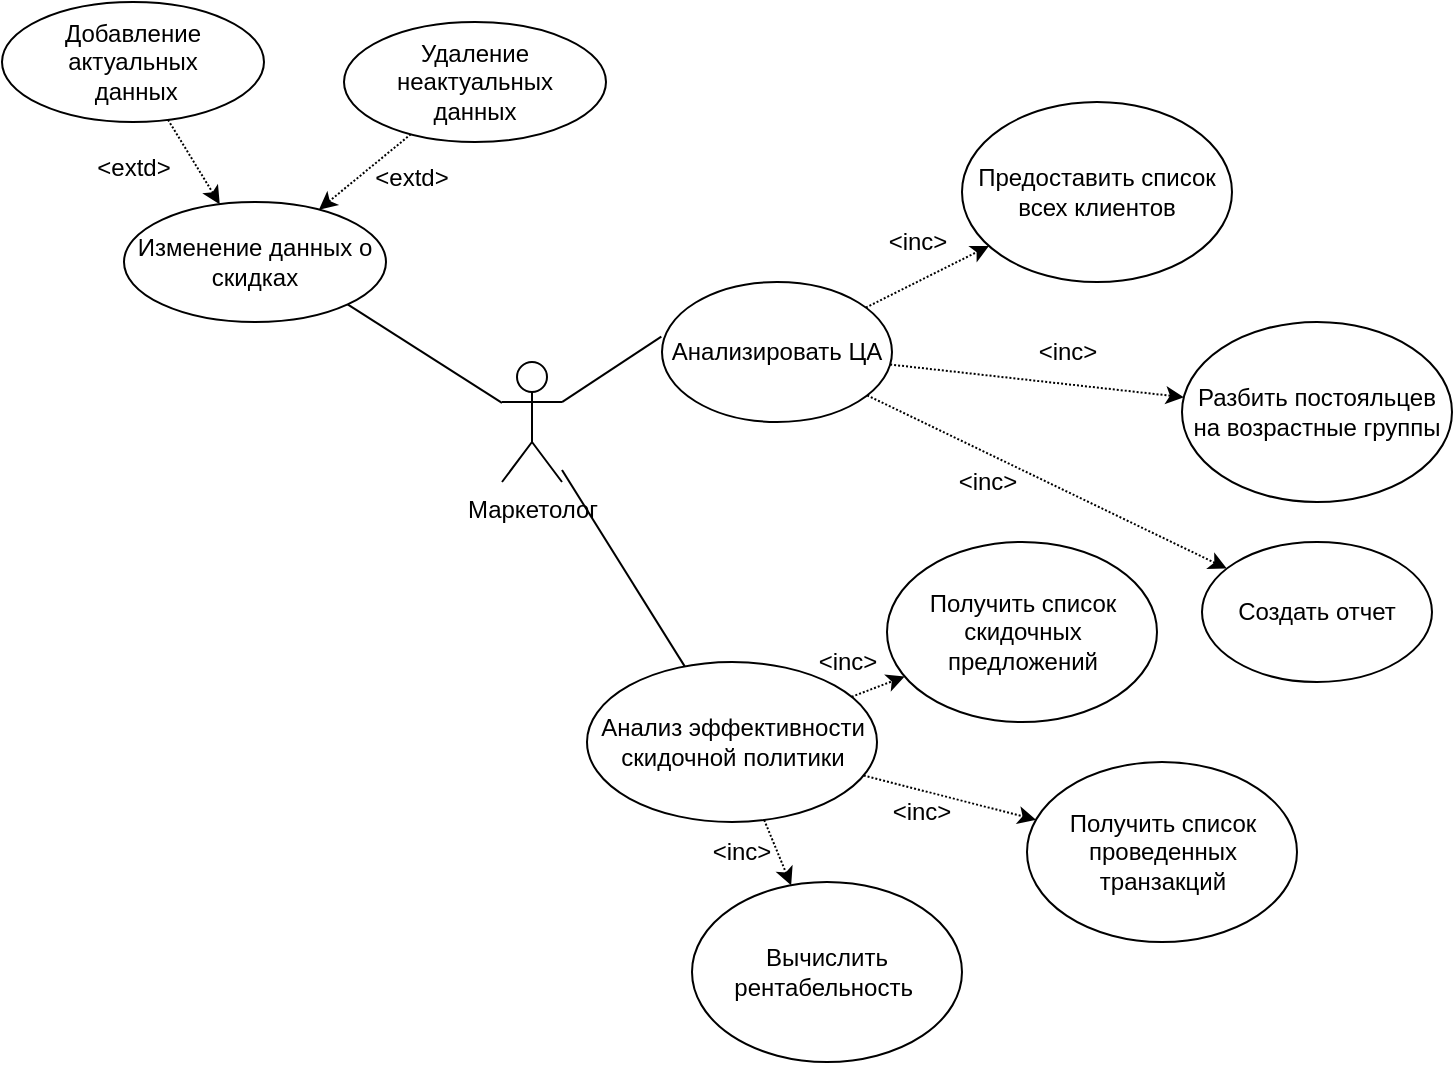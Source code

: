 <mxfile version="13.7.7" type="github">
  <diagram id="oUh6lzY3reAEoEkiKf_M" name="Страница 1">
    <mxGraphModel dx="1865" dy="552" grid="1" gridSize="10" guides="1" tooltips="1" connect="1" arrows="1" fold="1" page="1" pageScale="1" pageWidth="827" pageHeight="1169" math="0" shadow="0">
      <root>
        <mxCell id="0" />
        <mxCell id="1" parent="0" />
        <mxCell id="JS1e10L5yjZOFirnvrKF-6" value="Маркетолог" style="shape=umlActor;verticalLabelPosition=bottom;verticalAlign=top;html=1;outlineConnect=0;" vertex="1" parent="1">
          <mxGeometry x="-70" y="570" width="30" height="60" as="geometry" />
        </mxCell>
        <mxCell id="JS1e10L5yjZOFirnvrKF-7" style="edgeStyle=none;rounded=0;orthogonalLoop=1;jettySize=auto;html=1;dashed=1;dashPattern=1 1;" edge="1" parent="1" source="JS1e10L5yjZOFirnvrKF-10" target="JS1e10L5yjZOFirnvrKF-11">
          <mxGeometry relative="1" as="geometry" />
        </mxCell>
        <mxCell id="JS1e10L5yjZOFirnvrKF-8" style="edgeStyle=none;rounded=0;orthogonalLoop=1;jettySize=auto;html=1;dashed=1;dashPattern=1 1;" edge="1" parent="1" source="JS1e10L5yjZOFirnvrKF-10" target="JS1e10L5yjZOFirnvrKF-12">
          <mxGeometry relative="1" as="geometry" />
        </mxCell>
        <mxCell id="JS1e10L5yjZOFirnvrKF-9" style="edgeStyle=none;rounded=0;orthogonalLoop=1;jettySize=auto;html=1;dashed=1;dashPattern=1 1;" edge="1" parent="1" source="JS1e10L5yjZOFirnvrKF-10" target="JS1e10L5yjZOFirnvrKF-25">
          <mxGeometry relative="1" as="geometry" />
        </mxCell>
        <mxCell id="JS1e10L5yjZOFirnvrKF-10" value="Анализировать ЦА" style="ellipse;whiteSpace=wrap;html=1;" vertex="1" parent="1">
          <mxGeometry x="10" y="530" width="115" height="70" as="geometry" />
        </mxCell>
        <mxCell id="JS1e10L5yjZOFirnvrKF-11" value="Предоставить список всех клиентов" style="ellipse;whiteSpace=wrap;html=1;" vertex="1" parent="1">
          <mxGeometry x="160" y="440" width="135" height="90" as="geometry" />
        </mxCell>
        <mxCell id="JS1e10L5yjZOFirnvrKF-12" value="Разбить постояльцев на возрастные группы" style="ellipse;whiteSpace=wrap;html=1;" vertex="1" parent="1">
          <mxGeometry x="270" y="550" width="135" height="90" as="geometry" />
        </mxCell>
        <mxCell id="JS1e10L5yjZOFirnvrKF-13" style="edgeStyle=none;rounded=0;orthogonalLoop=1;jettySize=auto;html=1;dashed=1;dashPattern=1 1;" edge="1" parent="1" source="JS1e10L5yjZOFirnvrKF-16" target="JS1e10L5yjZOFirnvrKF-17">
          <mxGeometry relative="1" as="geometry" />
        </mxCell>
        <mxCell id="JS1e10L5yjZOFirnvrKF-14" style="edgeStyle=none;rounded=0;orthogonalLoop=1;jettySize=auto;html=1;dashed=1;dashPattern=1 1;" edge="1" parent="1" source="JS1e10L5yjZOFirnvrKF-16" target="JS1e10L5yjZOFirnvrKF-18">
          <mxGeometry relative="1" as="geometry" />
        </mxCell>
        <mxCell id="JS1e10L5yjZOFirnvrKF-15" style="edgeStyle=none;rounded=0;orthogonalLoop=1;jettySize=auto;html=1;dashed=1;dashPattern=1 1;" edge="1" parent="1" source="JS1e10L5yjZOFirnvrKF-16" target="JS1e10L5yjZOFirnvrKF-19">
          <mxGeometry relative="1" as="geometry" />
        </mxCell>
        <mxCell id="JS1e10L5yjZOFirnvrKF-16" value="Анализ эффективности скидочной политики" style="ellipse;whiteSpace=wrap;html=1;" vertex="1" parent="1">
          <mxGeometry x="-27.5" y="720" width="145" height="80" as="geometry" />
        </mxCell>
        <mxCell id="JS1e10L5yjZOFirnvrKF-17" value="Получить список скидочных предложений" style="ellipse;whiteSpace=wrap;html=1;" vertex="1" parent="1">
          <mxGeometry x="122.5" y="660" width="135" height="90" as="geometry" />
        </mxCell>
        <mxCell id="JS1e10L5yjZOFirnvrKF-18" value="Получить список проведенных транзакций" style="ellipse;whiteSpace=wrap;html=1;" vertex="1" parent="1">
          <mxGeometry x="192.5" y="770" width="135" height="90" as="geometry" />
        </mxCell>
        <mxCell id="JS1e10L5yjZOFirnvrKF-19" value="Вычислить рентабельность&amp;nbsp;" style="ellipse;whiteSpace=wrap;html=1;" vertex="1" parent="1">
          <mxGeometry x="25" y="830" width="135" height="90" as="geometry" />
        </mxCell>
        <mxCell id="JS1e10L5yjZOFirnvrKF-20" value="Изменение данных о скидках" style="ellipse;whiteSpace=wrap;html=1;" vertex="1" parent="1">
          <mxGeometry x="-259" y="490" width="131" height="60" as="geometry" />
        </mxCell>
        <mxCell id="JS1e10L5yjZOFirnvrKF-21" style="edgeStyle=none;rounded=0;orthogonalLoop=1;jettySize=auto;html=1;dashed=1;dashPattern=1 1;" edge="1" parent="1" source="JS1e10L5yjZOFirnvrKF-22" target="JS1e10L5yjZOFirnvrKF-20">
          <mxGeometry relative="1" as="geometry">
            <mxPoint x="-231.222" y="429.468" as="sourcePoint" />
          </mxGeometry>
        </mxCell>
        <mxCell id="JS1e10L5yjZOFirnvrKF-22" value="Добавление актуальных&lt;br&gt;&amp;nbsp;данных" style="ellipse;whiteSpace=wrap;html=1;" vertex="1" parent="1">
          <mxGeometry x="-320" y="390" width="131" height="60" as="geometry" />
        </mxCell>
        <mxCell id="JS1e10L5yjZOFirnvrKF-23" style="edgeStyle=none;rounded=0;orthogonalLoop=1;jettySize=auto;html=1;dashed=1;dashPattern=1 1;" edge="1" parent="1" source="JS1e10L5yjZOFirnvrKF-24" target="JS1e10L5yjZOFirnvrKF-20">
          <mxGeometry relative="1" as="geometry" />
        </mxCell>
        <mxCell id="JS1e10L5yjZOFirnvrKF-24" value="Удаление неактуальных &lt;br&gt;данных" style="ellipse;whiteSpace=wrap;html=1;" vertex="1" parent="1">
          <mxGeometry x="-149" y="400" width="131" height="60" as="geometry" />
        </mxCell>
        <mxCell id="JS1e10L5yjZOFirnvrKF-25" value="Создать отчет" style="ellipse;whiteSpace=wrap;html=1;" vertex="1" parent="1">
          <mxGeometry x="280" y="660" width="115" height="70" as="geometry" />
        </mxCell>
        <mxCell id="JS1e10L5yjZOFirnvrKF-29" value="&amp;lt;inc&amp;gt;" style="text;html=1;strokeColor=none;fillColor=none;align=center;verticalAlign=middle;whiteSpace=wrap;rounded=0;" vertex="1" parent="1">
          <mxGeometry x="117.5" y="500" width="40" height="20" as="geometry" />
        </mxCell>
        <mxCell id="JS1e10L5yjZOFirnvrKF-30" value="&amp;lt;inc&amp;gt;" style="text;html=1;strokeColor=none;fillColor=none;align=center;verticalAlign=middle;whiteSpace=wrap;rounded=0;" vertex="1" parent="1">
          <mxGeometry x="192.5" y="555" width="40" height="20" as="geometry" />
        </mxCell>
        <mxCell id="JS1e10L5yjZOFirnvrKF-31" value="&amp;lt;inc&amp;gt;" style="text;html=1;strokeColor=none;fillColor=none;align=center;verticalAlign=middle;whiteSpace=wrap;rounded=0;" vertex="1" parent="1">
          <mxGeometry x="152.5" y="620" width="40" height="20" as="geometry" />
        </mxCell>
        <mxCell id="JS1e10L5yjZOFirnvrKF-32" value="&amp;lt;inc&amp;gt;" style="text;html=1;strokeColor=none;fillColor=none;align=center;verticalAlign=middle;whiteSpace=wrap;rounded=0;" vertex="1" parent="1">
          <mxGeometry x="82.5" y="710" width="40" height="20" as="geometry" />
        </mxCell>
        <mxCell id="JS1e10L5yjZOFirnvrKF-33" value="&amp;lt;inc&amp;gt;" style="text;html=1;strokeColor=none;fillColor=none;align=center;verticalAlign=middle;whiteSpace=wrap;rounded=0;" vertex="1" parent="1">
          <mxGeometry x="30" y="805" width="40" height="20" as="geometry" />
        </mxCell>
        <mxCell id="JS1e10L5yjZOFirnvrKF-34" value="&amp;lt;inc&amp;gt;" style="text;html=1;strokeColor=none;fillColor=none;align=center;verticalAlign=middle;whiteSpace=wrap;rounded=0;" vertex="1" parent="1">
          <mxGeometry x="120" y="785" width="40" height="20" as="geometry" />
        </mxCell>
        <mxCell id="JS1e10L5yjZOFirnvrKF-35" value="&amp;lt;extd&amp;gt;" style="text;html=1;strokeColor=none;fillColor=none;align=center;verticalAlign=middle;whiteSpace=wrap;rounded=0;" vertex="1" parent="1">
          <mxGeometry x="-130" y="465" width="30" height="25" as="geometry" />
        </mxCell>
        <mxCell id="JS1e10L5yjZOFirnvrKF-36" value="&amp;lt;extd&amp;gt;" style="text;html=1;strokeColor=none;fillColor=none;align=center;verticalAlign=middle;whiteSpace=wrap;rounded=0;" vertex="1" parent="1">
          <mxGeometry x="-269.5" y="460" width="30" height="25" as="geometry" />
        </mxCell>
        <mxCell id="JS1e10L5yjZOFirnvrKF-37" value="" style="endArrow=none;html=1;shadow=0;strokeColor=#000000;entryX=1;entryY=1;entryDx=0;entryDy=0;" edge="1" parent="1" source="JS1e10L5yjZOFirnvrKF-6" target="JS1e10L5yjZOFirnvrKF-20">
          <mxGeometry width="50" height="50" relative="1" as="geometry">
            <mxPoint x="-190" y="650" as="sourcePoint" />
            <mxPoint x="-140" y="600" as="targetPoint" />
          </mxGeometry>
        </mxCell>
        <mxCell id="JS1e10L5yjZOFirnvrKF-38" value="" style="endArrow=none;html=1;shadow=0;strokeColor=#000000;entryX=-0.003;entryY=0.39;entryDx=0;entryDy=0;entryPerimeter=0;" edge="1" parent="1" source="JS1e10L5yjZOFirnvrKF-6" target="JS1e10L5yjZOFirnvrKF-10">
          <mxGeometry width="50" height="50" relative="1" as="geometry">
            <mxPoint x="-30" y="630" as="sourcePoint" />
            <mxPoint x="20" y="580" as="targetPoint" />
          </mxGeometry>
        </mxCell>
        <mxCell id="JS1e10L5yjZOFirnvrKF-39" value="" style="endArrow=none;html=1;shadow=0;strokeColor=#000000;" edge="1" parent="1" source="JS1e10L5yjZOFirnvrKF-16" target="JS1e10L5yjZOFirnvrKF-6">
          <mxGeometry width="50" height="50" relative="1" as="geometry">
            <mxPoint x="-140" y="730" as="sourcePoint" />
            <mxPoint x="-90" y="680" as="targetPoint" />
          </mxGeometry>
        </mxCell>
      </root>
    </mxGraphModel>
  </diagram>
</mxfile>
